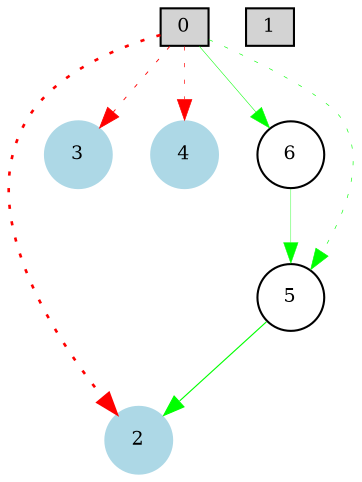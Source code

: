 digraph {
	node [fontsize=9 height=0.2 shape=circle width=0.2]
		0 [shape=box style=filled]
		1 [shape=box style=filled]
		2 [color=lightblue style=filled]
		3 [color=lightblue style=filled]
		4 [color=lightblue style=filled]
			0 -> 6 [color=green penwidth=0.253553853969 style=solid]
			0 -> 5 [color=green penwidth=0.297762929057 style=dotted]
			0 -> 4 [color=red penwidth=0.317863142044 style=dotted]
			0 -> 3 [color=red penwidth=0.424855661234 style=dotted]
			5 -> 2 [color=green penwidth=0.541502080456 style=solid]
			0 -> 2 [color=red penwidth=1.26663992436 style=dotted]
			6 -> 5 [color=green penwidth=0.180649703115 style=solid]
}
